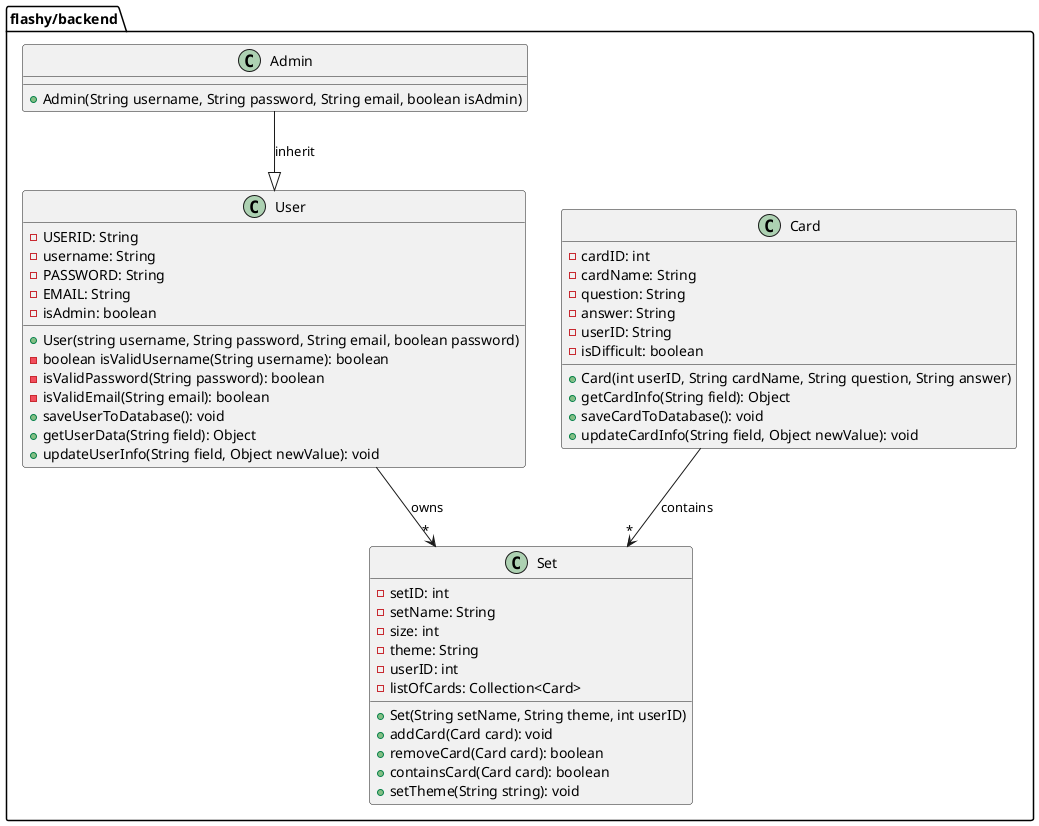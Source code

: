 @startuml flashyClassDiagram

package flashy/backend {
    class User {
        - USERID: String
        - username: String
        - PASSWORD: String
        - EMAIL: String
        - isAdmin: boolean

        + User(string username, String password, String email, boolean password)
        - boolean isValidUsername(String username): boolean
        - isValidPassword(String password): boolean
        - isValidEmail(String email): boolean
        + saveUserToDatabase(): void
        + getUserData(String field): Object
        + updateUserInfo(String field, Object newValue): void
    }

    class Card {
        - cardID: int
        - cardName: String
        - question: String
        - answer: String
        - userID: String
        - isDifficult: boolean

        + Card(int userID, String cardName, String question, String answer)
        + getCardInfo(String field): Object
        + saveCardToDatabase(): void
        + updateCardInfo(String field, Object newValue): void
    }
    class Set {
        - setID: int
        - setName: String
        - size: int 
        - theme: String
        - userID: int
        - listOfCards: Collection<Card>

        + Set(String setName, String theme, int userID)
        + addCard(Card card): void
        + removeCard(Card card): boolean
        + containsCard(Card card): boolean
        + setTheme(String string): void
    }
    class Admin {
        + Admin(String username, String password, String email, boolean isAdmin)
    }
    Card --> "*" Set: contains
    User --> "*" Set: owns
    Admin --|> User: inherit
}
@enduml
